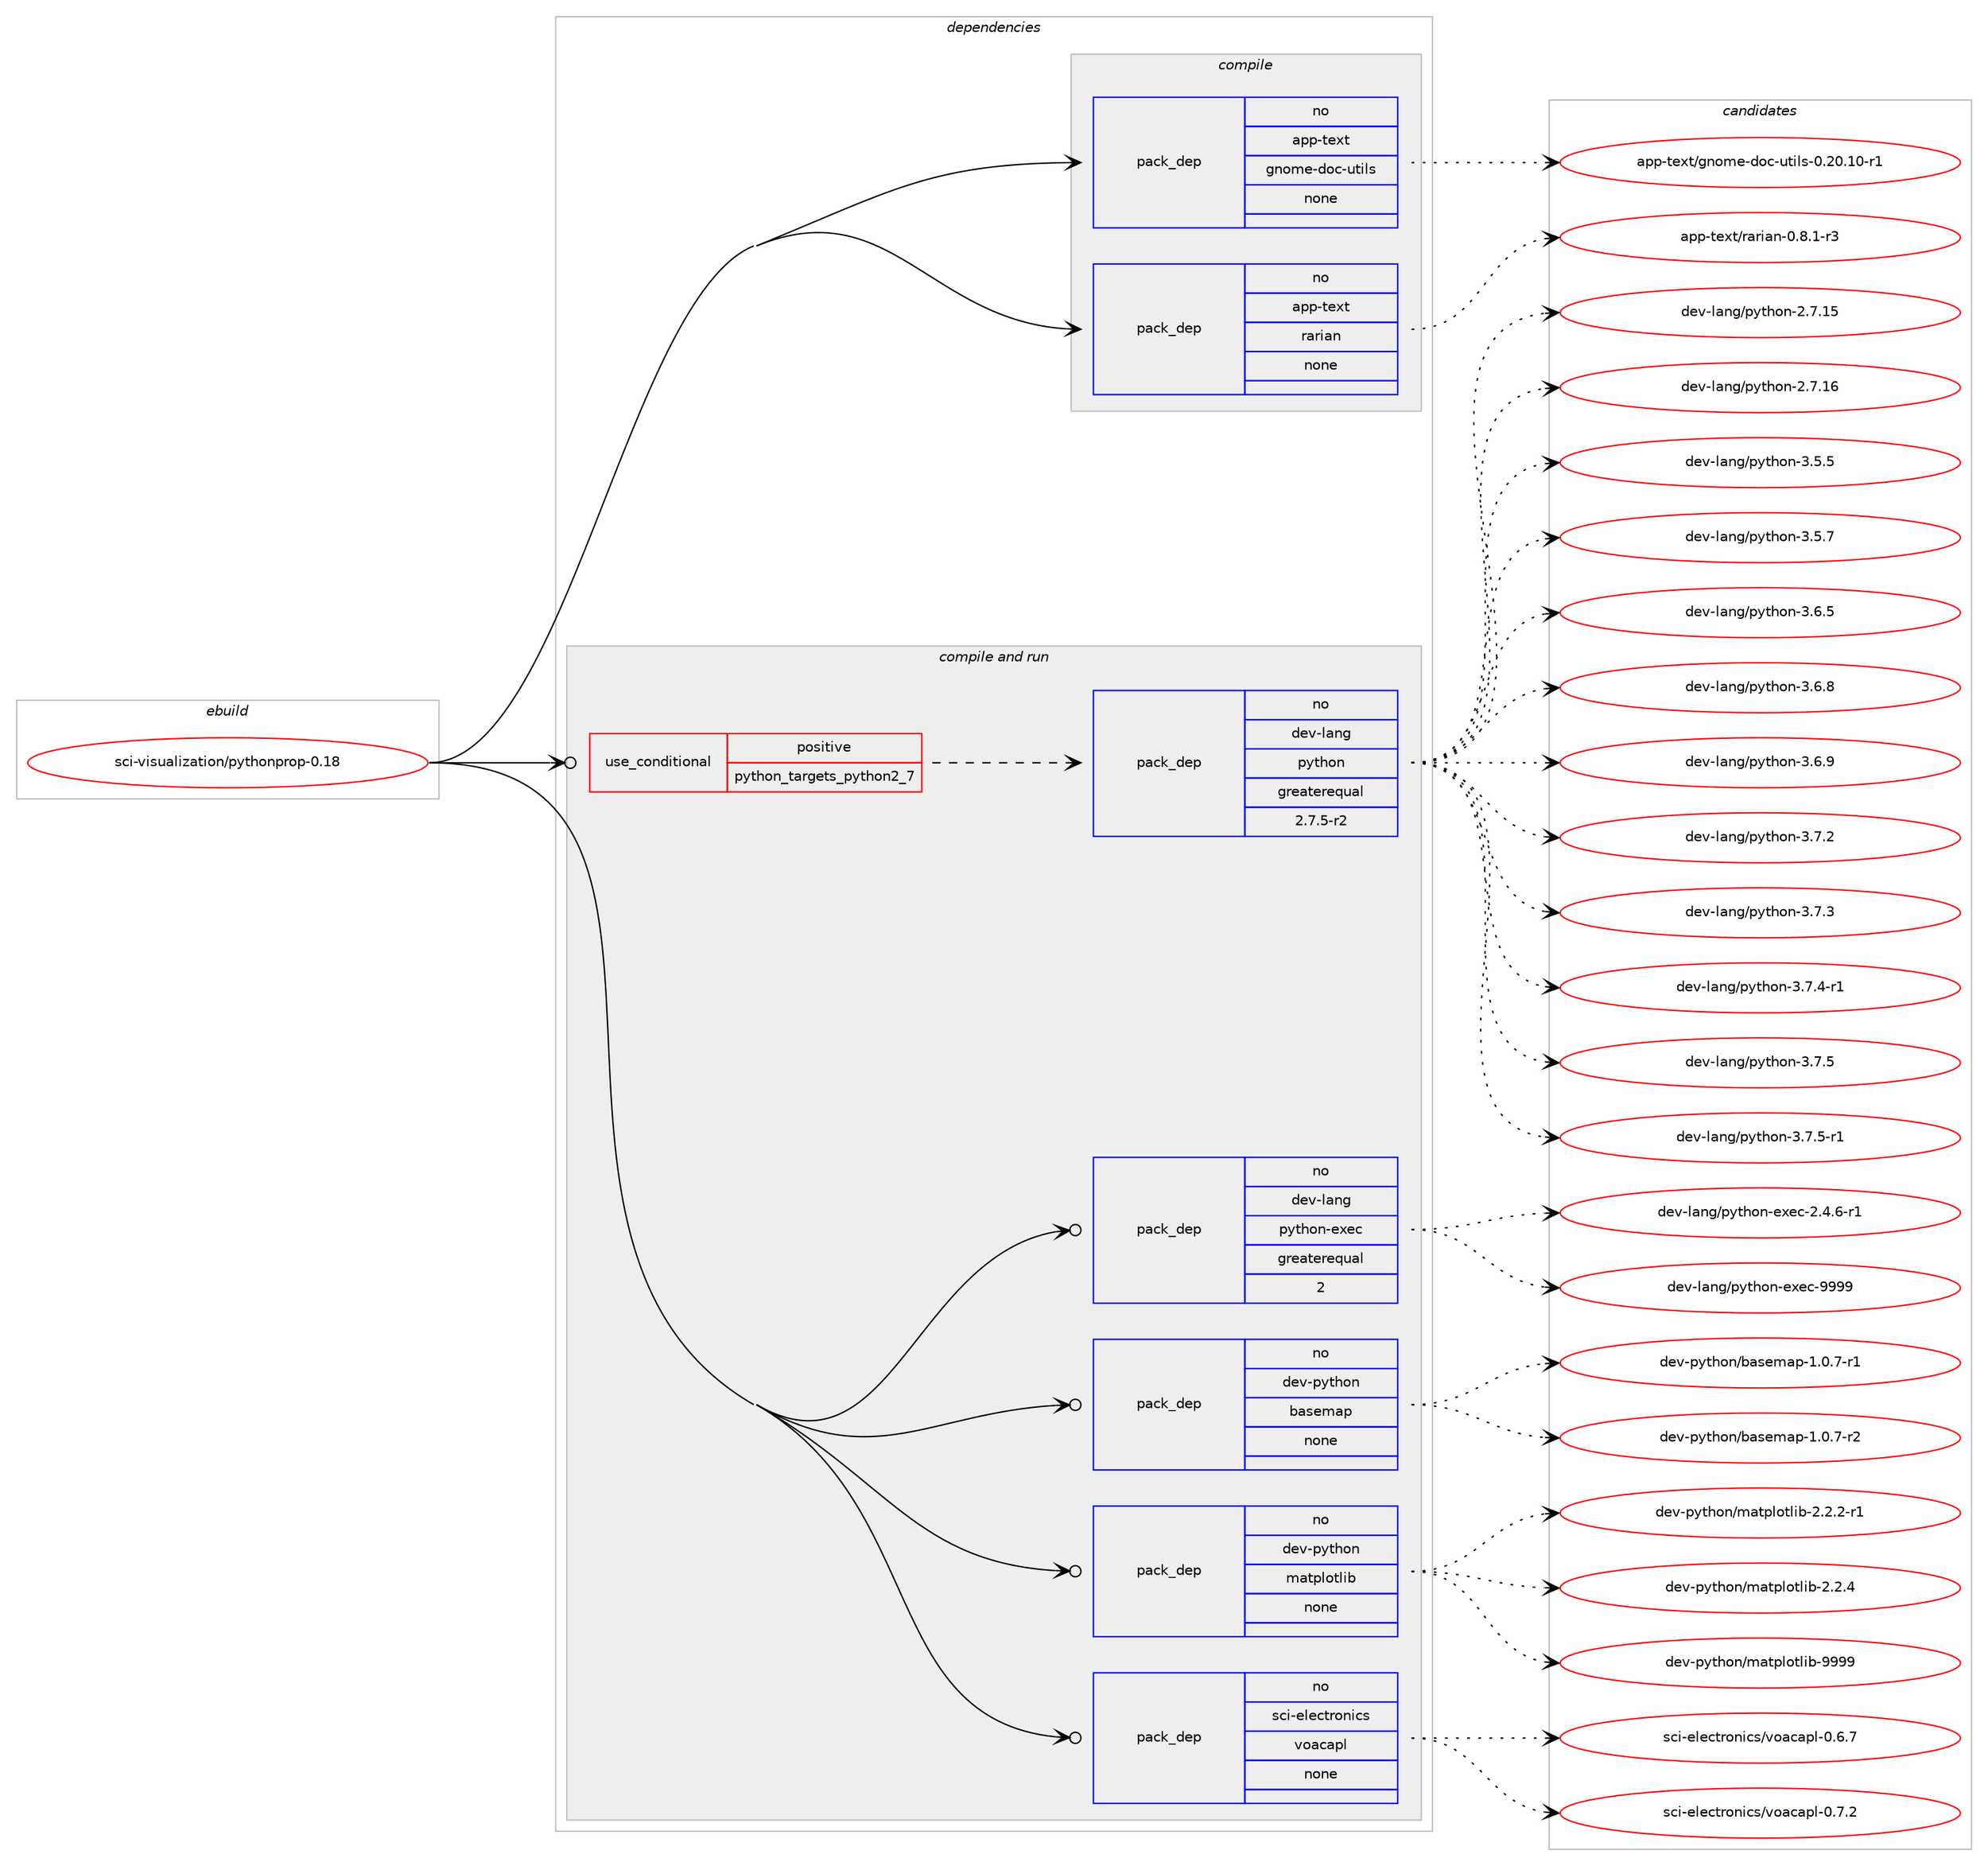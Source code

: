 digraph prolog {

# *************
# Graph options
# *************

newrank=true;
concentrate=true;
compound=true;
graph [rankdir=LR,fontname=Helvetica,fontsize=10,ranksep=1.5];#, ranksep=2.5, nodesep=0.2];
edge  [arrowhead=vee];
node  [fontname=Helvetica,fontsize=10];

# **********
# The ebuild
# **********

subgraph cluster_leftcol {
color=gray;
rank=same;
label=<<i>ebuild</i>>;
id [label="sci-visualization/pythonprop-0.18", color=red, width=4, href="../sci-visualization/pythonprop-0.18.svg"];
}

# ****************
# The dependencies
# ****************

subgraph cluster_midcol {
color=gray;
label=<<i>dependencies</i>>;
subgraph cluster_compile {
fillcolor="#eeeeee";
style=filled;
label=<<i>compile</i>>;
subgraph pack639968 {
dependency865447 [label=<<TABLE BORDER="0" CELLBORDER="1" CELLSPACING="0" CELLPADDING="4" WIDTH="220"><TR><TD ROWSPAN="6" CELLPADDING="30">pack_dep</TD></TR><TR><TD WIDTH="110">no</TD></TR><TR><TD>app-text</TD></TR><TR><TD>gnome-doc-utils</TD></TR><TR><TD>none</TD></TR><TR><TD></TD></TR></TABLE>>, shape=none, color=blue];
}
id:e -> dependency865447:w [weight=20,style="solid",arrowhead="vee"];
subgraph pack639969 {
dependency865448 [label=<<TABLE BORDER="0" CELLBORDER="1" CELLSPACING="0" CELLPADDING="4" WIDTH="220"><TR><TD ROWSPAN="6" CELLPADDING="30">pack_dep</TD></TR><TR><TD WIDTH="110">no</TD></TR><TR><TD>app-text</TD></TR><TR><TD>rarian</TD></TR><TR><TD>none</TD></TR><TR><TD></TD></TR></TABLE>>, shape=none, color=blue];
}
id:e -> dependency865448:w [weight=20,style="solid",arrowhead="vee"];
}
subgraph cluster_compileandrun {
fillcolor="#eeeeee";
style=filled;
label=<<i>compile and run</i>>;
subgraph cond210184 {
dependency865449 [label=<<TABLE BORDER="0" CELLBORDER="1" CELLSPACING="0" CELLPADDING="4"><TR><TD ROWSPAN="3" CELLPADDING="10">use_conditional</TD></TR><TR><TD>positive</TD></TR><TR><TD>python_targets_python2_7</TD></TR></TABLE>>, shape=none, color=red];
subgraph pack639970 {
dependency865450 [label=<<TABLE BORDER="0" CELLBORDER="1" CELLSPACING="0" CELLPADDING="4" WIDTH="220"><TR><TD ROWSPAN="6" CELLPADDING="30">pack_dep</TD></TR><TR><TD WIDTH="110">no</TD></TR><TR><TD>dev-lang</TD></TR><TR><TD>python</TD></TR><TR><TD>greaterequal</TD></TR><TR><TD>2.7.5-r2</TD></TR></TABLE>>, shape=none, color=blue];
}
dependency865449:e -> dependency865450:w [weight=20,style="dashed",arrowhead="vee"];
}
id:e -> dependency865449:w [weight=20,style="solid",arrowhead="odotvee"];
subgraph pack639971 {
dependency865451 [label=<<TABLE BORDER="0" CELLBORDER="1" CELLSPACING="0" CELLPADDING="4" WIDTH="220"><TR><TD ROWSPAN="6" CELLPADDING="30">pack_dep</TD></TR><TR><TD WIDTH="110">no</TD></TR><TR><TD>dev-lang</TD></TR><TR><TD>python-exec</TD></TR><TR><TD>greaterequal</TD></TR><TR><TD>2</TD></TR></TABLE>>, shape=none, color=blue];
}
id:e -> dependency865451:w [weight=20,style="solid",arrowhead="odotvee"];
subgraph pack639972 {
dependency865452 [label=<<TABLE BORDER="0" CELLBORDER="1" CELLSPACING="0" CELLPADDING="4" WIDTH="220"><TR><TD ROWSPAN="6" CELLPADDING="30">pack_dep</TD></TR><TR><TD WIDTH="110">no</TD></TR><TR><TD>dev-python</TD></TR><TR><TD>basemap</TD></TR><TR><TD>none</TD></TR><TR><TD></TD></TR></TABLE>>, shape=none, color=blue];
}
id:e -> dependency865452:w [weight=20,style="solid",arrowhead="odotvee"];
subgraph pack639973 {
dependency865453 [label=<<TABLE BORDER="0" CELLBORDER="1" CELLSPACING="0" CELLPADDING="4" WIDTH="220"><TR><TD ROWSPAN="6" CELLPADDING="30">pack_dep</TD></TR><TR><TD WIDTH="110">no</TD></TR><TR><TD>dev-python</TD></TR><TR><TD>matplotlib</TD></TR><TR><TD>none</TD></TR><TR><TD></TD></TR></TABLE>>, shape=none, color=blue];
}
id:e -> dependency865453:w [weight=20,style="solid",arrowhead="odotvee"];
subgraph pack639974 {
dependency865454 [label=<<TABLE BORDER="0" CELLBORDER="1" CELLSPACING="0" CELLPADDING="4" WIDTH="220"><TR><TD ROWSPAN="6" CELLPADDING="30">pack_dep</TD></TR><TR><TD WIDTH="110">no</TD></TR><TR><TD>sci-electronics</TD></TR><TR><TD>voacapl</TD></TR><TR><TD>none</TD></TR><TR><TD></TD></TR></TABLE>>, shape=none, color=blue];
}
id:e -> dependency865454:w [weight=20,style="solid",arrowhead="odotvee"];
}
subgraph cluster_run {
fillcolor="#eeeeee";
style=filled;
label=<<i>run</i>>;
}
}

# **************
# The candidates
# **************

subgraph cluster_choices {
rank=same;
color=gray;
label=<<i>candidates</i>>;

subgraph choice639968 {
color=black;
nodesep=1;
choice97112112451161011201164710311011110910145100111994511711610510811545484650484649484511449 [label="app-text/gnome-doc-utils-0.20.10-r1", color=red, width=4,href="../app-text/gnome-doc-utils-0.20.10-r1.svg"];
dependency865447:e -> choice97112112451161011201164710311011110910145100111994511711610510811545484650484649484511449:w [style=dotted,weight="100"];
}
subgraph choice639969 {
color=black;
nodesep=1;
choice97112112451161011201164711497114105971104548465646494511451 [label="app-text/rarian-0.8.1-r3", color=red, width=4,href="../app-text/rarian-0.8.1-r3.svg"];
dependency865448:e -> choice97112112451161011201164711497114105971104548465646494511451:w [style=dotted,weight="100"];
}
subgraph choice639970 {
color=black;
nodesep=1;
choice10010111845108971101034711212111610411111045504655464953 [label="dev-lang/python-2.7.15", color=red, width=4,href="../dev-lang/python-2.7.15.svg"];
choice10010111845108971101034711212111610411111045504655464954 [label="dev-lang/python-2.7.16", color=red, width=4,href="../dev-lang/python-2.7.16.svg"];
choice100101118451089711010347112121116104111110455146534653 [label="dev-lang/python-3.5.5", color=red, width=4,href="../dev-lang/python-3.5.5.svg"];
choice100101118451089711010347112121116104111110455146534655 [label="dev-lang/python-3.5.7", color=red, width=4,href="../dev-lang/python-3.5.7.svg"];
choice100101118451089711010347112121116104111110455146544653 [label="dev-lang/python-3.6.5", color=red, width=4,href="../dev-lang/python-3.6.5.svg"];
choice100101118451089711010347112121116104111110455146544656 [label="dev-lang/python-3.6.8", color=red, width=4,href="../dev-lang/python-3.6.8.svg"];
choice100101118451089711010347112121116104111110455146544657 [label="dev-lang/python-3.6.9", color=red, width=4,href="../dev-lang/python-3.6.9.svg"];
choice100101118451089711010347112121116104111110455146554650 [label="dev-lang/python-3.7.2", color=red, width=4,href="../dev-lang/python-3.7.2.svg"];
choice100101118451089711010347112121116104111110455146554651 [label="dev-lang/python-3.7.3", color=red, width=4,href="../dev-lang/python-3.7.3.svg"];
choice1001011184510897110103471121211161041111104551465546524511449 [label="dev-lang/python-3.7.4-r1", color=red, width=4,href="../dev-lang/python-3.7.4-r1.svg"];
choice100101118451089711010347112121116104111110455146554653 [label="dev-lang/python-3.7.5", color=red, width=4,href="../dev-lang/python-3.7.5.svg"];
choice1001011184510897110103471121211161041111104551465546534511449 [label="dev-lang/python-3.7.5-r1", color=red, width=4,href="../dev-lang/python-3.7.5-r1.svg"];
dependency865450:e -> choice10010111845108971101034711212111610411111045504655464953:w [style=dotted,weight="100"];
dependency865450:e -> choice10010111845108971101034711212111610411111045504655464954:w [style=dotted,weight="100"];
dependency865450:e -> choice100101118451089711010347112121116104111110455146534653:w [style=dotted,weight="100"];
dependency865450:e -> choice100101118451089711010347112121116104111110455146534655:w [style=dotted,weight="100"];
dependency865450:e -> choice100101118451089711010347112121116104111110455146544653:w [style=dotted,weight="100"];
dependency865450:e -> choice100101118451089711010347112121116104111110455146544656:w [style=dotted,weight="100"];
dependency865450:e -> choice100101118451089711010347112121116104111110455146544657:w [style=dotted,weight="100"];
dependency865450:e -> choice100101118451089711010347112121116104111110455146554650:w [style=dotted,weight="100"];
dependency865450:e -> choice100101118451089711010347112121116104111110455146554651:w [style=dotted,weight="100"];
dependency865450:e -> choice1001011184510897110103471121211161041111104551465546524511449:w [style=dotted,weight="100"];
dependency865450:e -> choice100101118451089711010347112121116104111110455146554653:w [style=dotted,weight="100"];
dependency865450:e -> choice1001011184510897110103471121211161041111104551465546534511449:w [style=dotted,weight="100"];
}
subgraph choice639971 {
color=black;
nodesep=1;
choice10010111845108971101034711212111610411111045101120101994550465246544511449 [label="dev-lang/python-exec-2.4.6-r1", color=red, width=4,href="../dev-lang/python-exec-2.4.6-r1.svg"];
choice10010111845108971101034711212111610411111045101120101994557575757 [label="dev-lang/python-exec-9999", color=red, width=4,href="../dev-lang/python-exec-9999.svg"];
dependency865451:e -> choice10010111845108971101034711212111610411111045101120101994550465246544511449:w [style=dotted,weight="100"];
dependency865451:e -> choice10010111845108971101034711212111610411111045101120101994557575757:w [style=dotted,weight="100"];
}
subgraph choice639972 {
color=black;
nodesep=1;
choice10010111845112121116104111110479897115101109971124549464846554511449 [label="dev-python/basemap-1.0.7-r1", color=red, width=4,href="../dev-python/basemap-1.0.7-r1.svg"];
choice10010111845112121116104111110479897115101109971124549464846554511450 [label="dev-python/basemap-1.0.7-r2", color=red, width=4,href="../dev-python/basemap-1.0.7-r2.svg"];
dependency865452:e -> choice10010111845112121116104111110479897115101109971124549464846554511449:w [style=dotted,weight="100"];
dependency865452:e -> choice10010111845112121116104111110479897115101109971124549464846554511450:w [style=dotted,weight="100"];
}
subgraph choice639973 {
color=black;
nodesep=1;
choice100101118451121211161041111104710997116112108111116108105984550465046504511449 [label="dev-python/matplotlib-2.2.2-r1", color=red, width=4,href="../dev-python/matplotlib-2.2.2-r1.svg"];
choice10010111845112121116104111110471099711611210811111610810598455046504652 [label="dev-python/matplotlib-2.2.4", color=red, width=4,href="../dev-python/matplotlib-2.2.4.svg"];
choice100101118451121211161041111104710997116112108111116108105984557575757 [label="dev-python/matplotlib-9999", color=red, width=4,href="../dev-python/matplotlib-9999.svg"];
dependency865453:e -> choice100101118451121211161041111104710997116112108111116108105984550465046504511449:w [style=dotted,weight="100"];
dependency865453:e -> choice10010111845112121116104111110471099711611210811111610810598455046504652:w [style=dotted,weight="100"];
dependency865453:e -> choice100101118451121211161041111104710997116112108111116108105984557575757:w [style=dotted,weight="100"];
}
subgraph choice639974 {
color=black;
nodesep=1;
choice1159910545101108101991161141111101059911547118111979997112108454846544655 [label="sci-electronics/voacapl-0.6.7", color=red, width=4,href="../sci-electronics/voacapl-0.6.7.svg"];
choice1159910545101108101991161141111101059911547118111979997112108454846554650 [label="sci-electronics/voacapl-0.7.2", color=red, width=4,href="../sci-electronics/voacapl-0.7.2.svg"];
dependency865454:e -> choice1159910545101108101991161141111101059911547118111979997112108454846544655:w [style=dotted,weight="100"];
dependency865454:e -> choice1159910545101108101991161141111101059911547118111979997112108454846554650:w [style=dotted,weight="100"];
}
}

}
